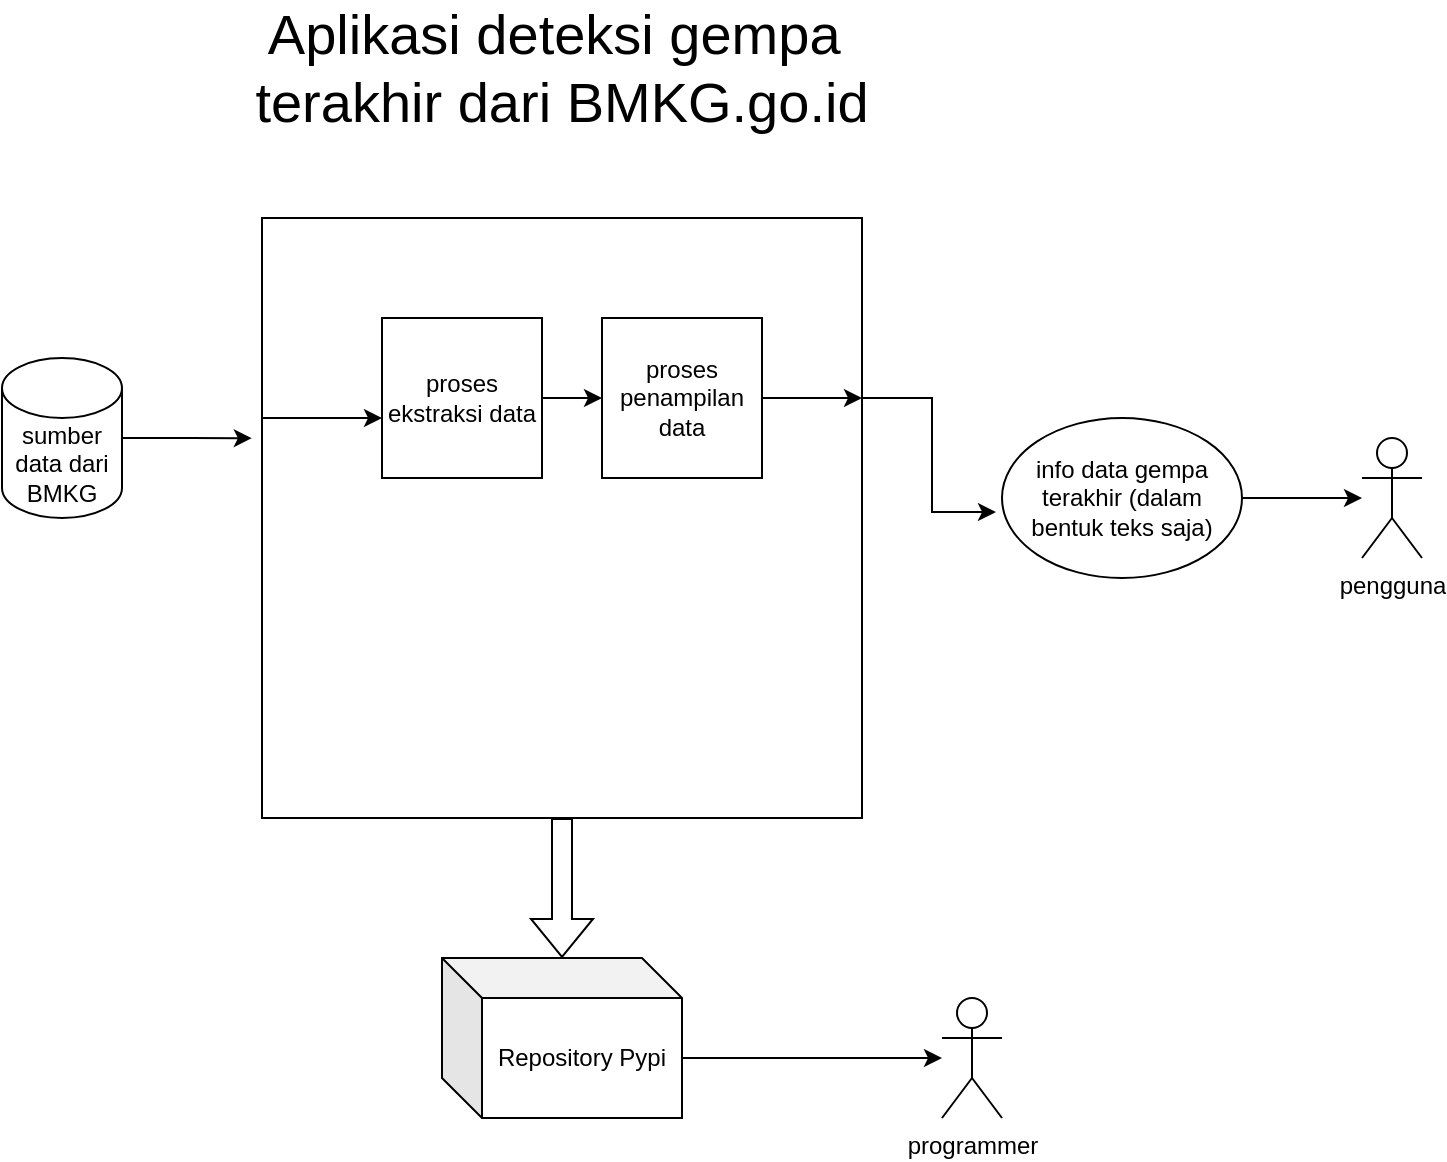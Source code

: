<mxfile version="21.7.2" type="github">
  <diagram name="Page-1" id="vdFbocJESJZXxUAh-A0i">
    <mxGraphModel dx="880" dy="446" grid="1" gridSize="10" guides="1" tooltips="1" connect="1" arrows="1" fold="1" page="1" pageScale="1" pageWidth="850" pageHeight="1100" math="0" shadow="0">
      <root>
        <mxCell id="0" />
        <mxCell id="1" parent="0" />
        <mxCell id="Z5X8UzC7O_-HAxqiGnjh-23" style="edgeStyle=orthogonalEdgeStyle;rounded=0;orthogonalLoop=1;jettySize=auto;html=1;exitX=1;exitY=0.25;exitDx=0;exitDy=0;entryX=-0.025;entryY=0.588;entryDx=0;entryDy=0;entryPerimeter=0;" edge="1" parent="1" source="Z5X8UzC7O_-HAxqiGnjh-1" target="Z5X8UzC7O_-HAxqiGnjh-5">
          <mxGeometry relative="1" as="geometry">
            <Array as="points">
              <mxPoint x="530" y="260" />
              <mxPoint x="565" y="260" />
              <mxPoint x="565" y="317" />
            </Array>
          </mxGeometry>
        </mxCell>
        <mxCell id="Z5X8UzC7O_-HAxqiGnjh-1" value="" style="whiteSpace=wrap;html=1;aspect=fixed;" vertex="1" parent="1">
          <mxGeometry x="230" y="170" width="300" height="300" as="geometry" />
        </mxCell>
        <mxCell id="Z5X8UzC7O_-HAxqiGnjh-16" style="edgeStyle=orthogonalEdgeStyle;rounded=0;orthogonalLoop=1;jettySize=auto;html=1;exitX=0;exitY=0.25;exitDx=0;exitDy=0;entryX=0;entryY=0.625;entryDx=0;entryDy=0;entryPerimeter=0;" edge="1" parent="1" source="Z5X8UzC7O_-HAxqiGnjh-1" target="Z5X8UzC7O_-HAxqiGnjh-2">
          <mxGeometry relative="1" as="geometry">
            <Array as="points">
              <mxPoint x="230" y="270" />
            </Array>
          </mxGeometry>
        </mxCell>
        <mxCell id="Z5X8UzC7O_-HAxqiGnjh-18" value="" style="edgeStyle=orthogonalEdgeStyle;rounded=0;orthogonalLoop=1;jettySize=auto;html=1;" edge="1" parent="1" source="Z5X8UzC7O_-HAxqiGnjh-2" target="Z5X8UzC7O_-HAxqiGnjh-3">
          <mxGeometry relative="1" as="geometry" />
        </mxCell>
        <mxCell id="Z5X8UzC7O_-HAxqiGnjh-2" value="proses ekstraksi data" style="whiteSpace=wrap;html=1;aspect=fixed;" vertex="1" parent="1">
          <mxGeometry x="290" y="220" width="80" height="80" as="geometry" />
        </mxCell>
        <mxCell id="Z5X8UzC7O_-HAxqiGnjh-20" style="edgeStyle=orthogonalEdgeStyle;rounded=0;orthogonalLoop=1;jettySize=auto;html=1;exitX=1;exitY=0.5;exitDx=0;exitDy=0;entryX=1;entryY=0.3;entryDx=0;entryDy=0;entryPerimeter=0;" edge="1" parent="1" source="Z5X8UzC7O_-HAxqiGnjh-3" target="Z5X8UzC7O_-HAxqiGnjh-1">
          <mxGeometry relative="1" as="geometry">
            <Array as="points">
              <mxPoint x="500" y="260" />
              <mxPoint x="500" y="260" />
            </Array>
          </mxGeometry>
        </mxCell>
        <mxCell id="Z5X8UzC7O_-HAxqiGnjh-3" value="proses penampilan data" style="whiteSpace=wrap;html=1;aspect=fixed;" vertex="1" parent="1">
          <mxGeometry x="400" y="220" width="80" height="80" as="geometry" />
        </mxCell>
        <mxCell id="Z5X8UzC7O_-HAxqiGnjh-13" style="edgeStyle=orthogonalEdgeStyle;rounded=0;orthogonalLoop=1;jettySize=auto;html=1;exitX=1;exitY=0.5;exitDx=0;exitDy=0;exitPerimeter=0;entryX=-0.017;entryY=0.367;entryDx=0;entryDy=0;entryPerimeter=0;" edge="1" parent="1" source="Z5X8UzC7O_-HAxqiGnjh-4" target="Z5X8UzC7O_-HAxqiGnjh-1">
          <mxGeometry relative="1" as="geometry" />
        </mxCell>
        <mxCell id="Z5X8UzC7O_-HAxqiGnjh-4" value="sumber data dari BMKG" style="shape=cylinder3;whiteSpace=wrap;html=1;boundedLbl=1;backgroundOutline=1;size=15;" vertex="1" parent="1">
          <mxGeometry x="100" y="240" width="60" height="80" as="geometry" />
        </mxCell>
        <mxCell id="Z5X8UzC7O_-HAxqiGnjh-24" value="" style="edgeStyle=orthogonalEdgeStyle;rounded=0;orthogonalLoop=1;jettySize=auto;html=1;" edge="1" parent="1" source="Z5X8UzC7O_-HAxqiGnjh-5" target="Z5X8UzC7O_-HAxqiGnjh-6">
          <mxGeometry relative="1" as="geometry" />
        </mxCell>
        <mxCell id="Z5X8UzC7O_-HAxqiGnjh-5" value="info data gempa terakhir (dalam bentuk teks saja)" style="ellipse;whiteSpace=wrap;html=1;" vertex="1" parent="1">
          <mxGeometry x="600" y="270" width="120" height="80" as="geometry" />
        </mxCell>
        <mxCell id="Z5X8UzC7O_-HAxqiGnjh-6" value="pengguna" style="shape=umlActor;verticalLabelPosition=bottom;verticalAlign=top;html=1;outlineConnect=0;" vertex="1" parent="1">
          <mxGeometry x="780" y="280" width="30" height="60" as="geometry" />
        </mxCell>
        <mxCell id="Z5X8UzC7O_-HAxqiGnjh-11" style="edgeStyle=orthogonalEdgeStyle;rounded=0;orthogonalLoop=1;jettySize=auto;html=1;exitX=0;exitY=0;exitDx=120;exitDy=50;exitPerimeter=0;" edge="1" parent="1" source="Z5X8UzC7O_-HAxqiGnjh-7" target="Z5X8UzC7O_-HAxqiGnjh-10">
          <mxGeometry relative="1" as="geometry" />
        </mxCell>
        <mxCell id="Z5X8UzC7O_-HAxqiGnjh-7" value="Repository Pypi" style="shape=cube;whiteSpace=wrap;html=1;boundedLbl=1;backgroundOutline=1;darkOpacity=0.05;darkOpacity2=0.1;" vertex="1" parent="1">
          <mxGeometry x="320" y="540" width="120" height="80" as="geometry" />
        </mxCell>
        <mxCell id="Z5X8UzC7O_-HAxqiGnjh-9" value="&lt;font style=&quot;font-size: 28px;&quot;&gt;Aplikasi deteksi gempa&amp;nbsp;&lt;br&gt;terakhir dari BMKG.go.id&lt;/font&gt;" style="text;html=1;strokeColor=none;fillColor=none;align=center;verticalAlign=middle;whiteSpace=wrap;rounded=0;" vertex="1" parent="1">
          <mxGeometry x="215" y="80" width="330" height="30" as="geometry" />
        </mxCell>
        <mxCell id="Z5X8UzC7O_-HAxqiGnjh-10" value="programmer" style="shape=umlActor;verticalLabelPosition=bottom;verticalAlign=top;html=1;outlineConnect=0;" vertex="1" parent="1">
          <mxGeometry x="570" y="560" width="30" height="60" as="geometry" />
        </mxCell>
        <mxCell id="Z5X8UzC7O_-HAxqiGnjh-12" value="" style="shape=flexArrow;endArrow=classic;html=1;rounded=0;exitX=0.5;exitY=1;exitDx=0;exitDy=0;" edge="1" parent="1" source="Z5X8UzC7O_-HAxqiGnjh-1" target="Z5X8UzC7O_-HAxqiGnjh-7">
          <mxGeometry width="50" height="50" relative="1" as="geometry">
            <mxPoint x="400" y="500" as="sourcePoint" />
            <mxPoint x="450" y="450" as="targetPoint" />
          </mxGeometry>
        </mxCell>
      </root>
    </mxGraphModel>
  </diagram>
</mxfile>
